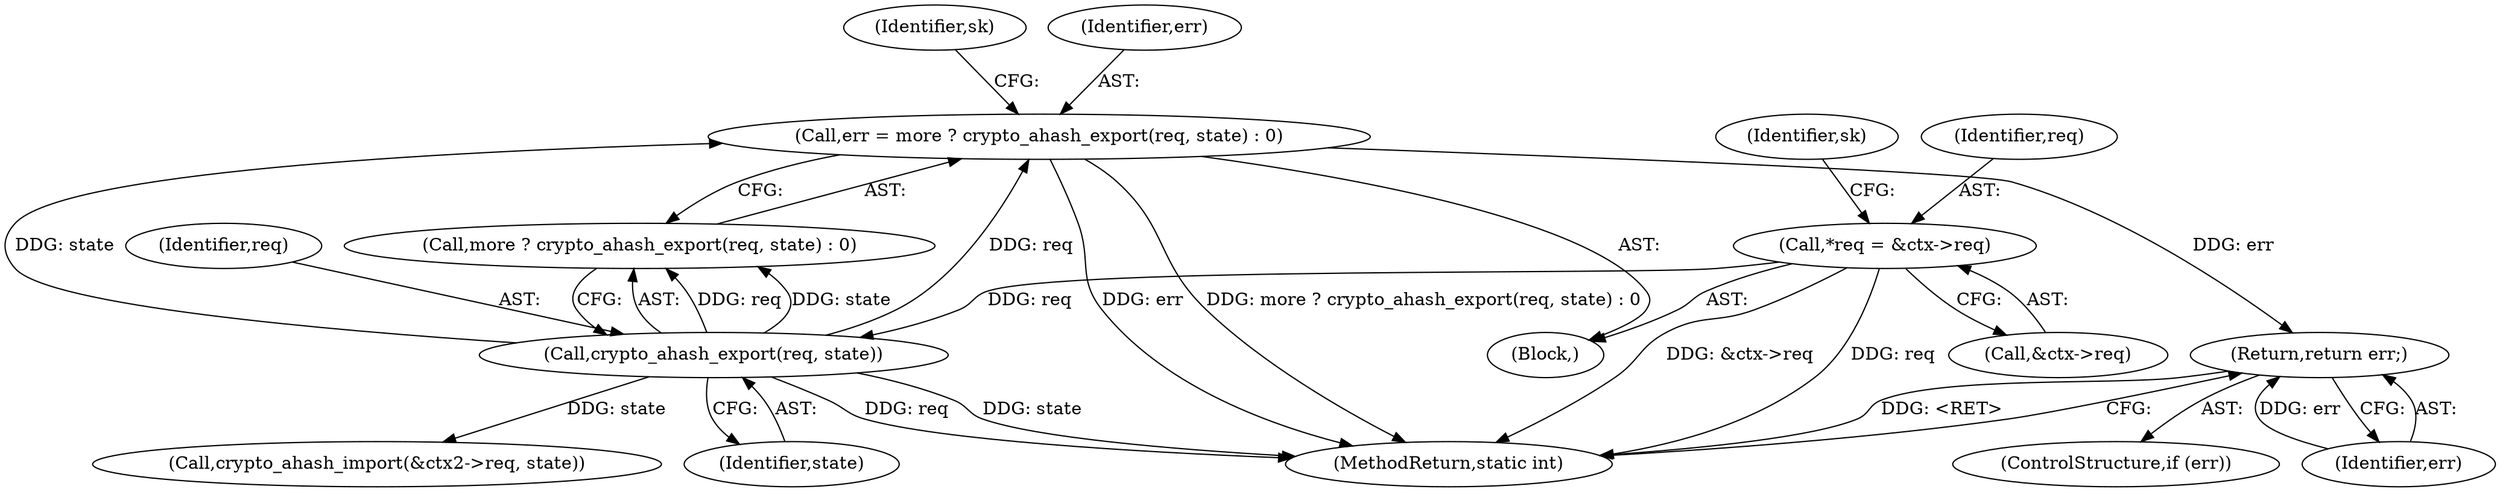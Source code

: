 digraph "0_linux_4afa5f9617927453ac04b24b584f6c718dfb4f45@API" {
"1000142" [label="(Call,err = more ? crypto_ahash_export(req, state) : 0)"];
"1000146" [label="(Call,crypto_ahash_export(req, state))"];
"1000123" [label="(Call,*req = &ctx->req)"];
"1000154" [label="(Return,return err;)"];
"1000152" [label="(ControlStructure,if (err))"];
"1000193" [label="(Call,crypto_ahash_import(&ctx2->req, state))"];
"1000148" [label="(Identifier,state)"];
"1000123" [label="(Call,*req = &ctx->req)"];
"1000146" [label="(Call,crypto_ahash_export(req, state))"];
"1000125" [label="(Call,&ctx->req)"];
"1000155" [label="(Identifier,err)"];
"1000151" [label="(Identifier,sk)"];
"1000142" [label="(Call,err = more ? crypto_ahash_export(req, state) : 0)"];
"1000208" [label="(MethodReturn,static int)"];
"1000144" [label="(Call,more ? crypto_ahash_export(req, state) : 0)"];
"1000104" [label="(Block,)"];
"1000154" [label="(Return,return err;)"];
"1000136" [label="(Identifier,sk)"];
"1000143" [label="(Identifier,err)"];
"1000147" [label="(Identifier,req)"];
"1000124" [label="(Identifier,req)"];
"1000142" -> "1000104"  [label="AST: "];
"1000142" -> "1000144"  [label="CFG: "];
"1000143" -> "1000142"  [label="AST: "];
"1000144" -> "1000142"  [label="AST: "];
"1000151" -> "1000142"  [label="CFG: "];
"1000142" -> "1000208"  [label="DDG: more ? crypto_ahash_export(req, state) : 0"];
"1000142" -> "1000208"  [label="DDG: err"];
"1000146" -> "1000142"  [label="DDG: req"];
"1000146" -> "1000142"  [label="DDG: state"];
"1000142" -> "1000154"  [label="DDG: err"];
"1000146" -> "1000144"  [label="AST: "];
"1000146" -> "1000148"  [label="CFG: "];
"1000147" -> "1000146"  [label="AST: "];
"1000148" -> "1000146"  [label="AST: "];
"1000144" -> "1000146"  [label="CFG: "];
"1000146" -> "1000208"  [label="DDG: state"];
"1000146" -> "1000208"  [label="DDG: req"];
"1000146" -> "1000144"  [label="DDG: req"];
"1000146" -> "1000144"  [label="DDG: state"];
"1000123" -> "1000146"  [label="DDG: req"];
"1000146" -> "1000193"  [label="DDG: state"];
"1000123" -> "1000104"  [label="AST: "];
"1000123" -> "1000125"  [label="CFG: "];
"1000124" -> "1000123"  [label="AST: "];
"1000125" -> "1000123"  [label="AST: "];
"1000136" -> "1000123"  [label="CFG: "];
"1000123" -> "1000208"  [label="DDG: &ctx->req"];
"1000123" -> "1000208"  [label="DDG: req"];
"1000154" -> "1000152"  [label="AST: "];
"1000154" -> "1000155"  [label="CFG: "];
"1000155" -> "1000154"  [label="AST: "];
"1000208" -> "1000154"  [label="CFG: "];
"1000154" -> "1000208"  [label="DDG: <RET>"];
"1000155" -> "1000154"  [label="DDG: err"];
}

